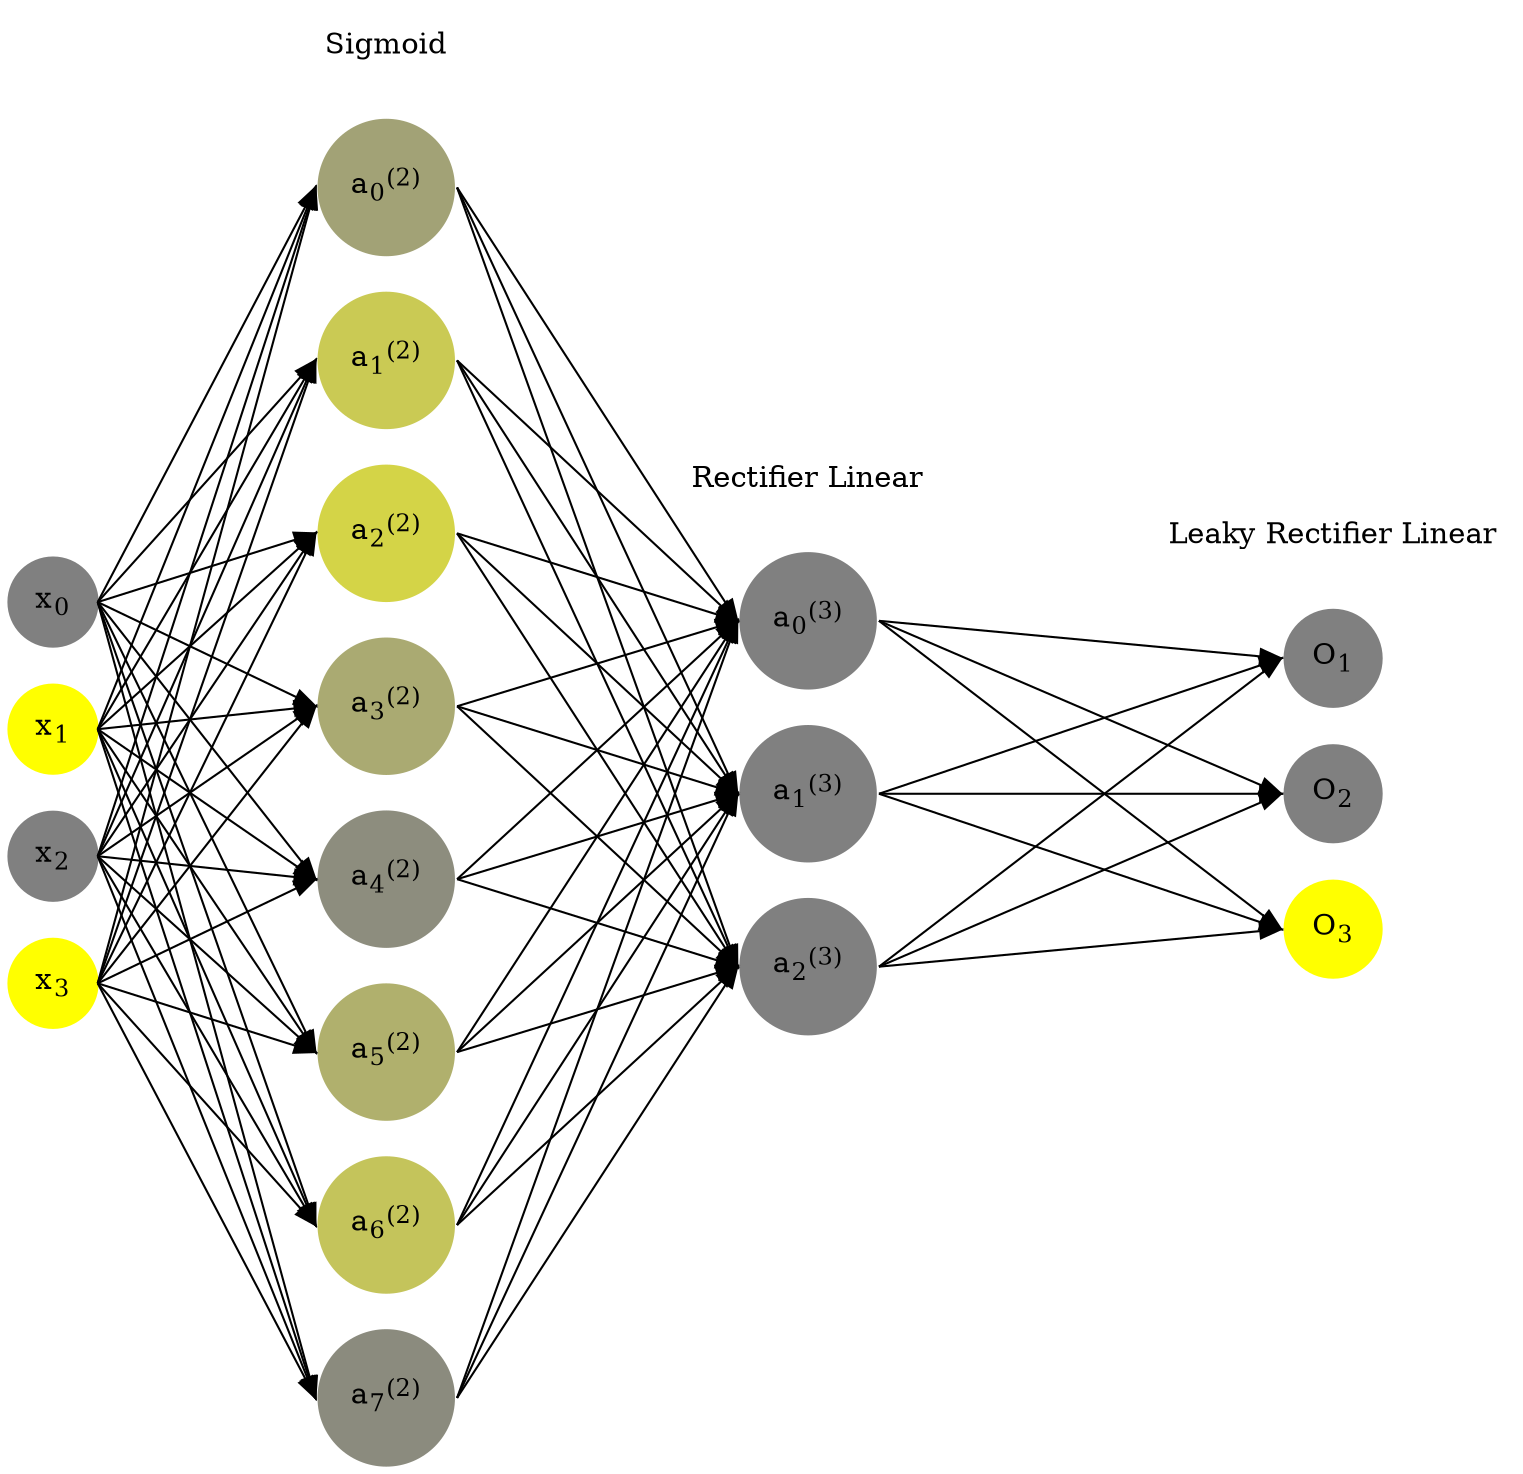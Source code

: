 digraph G {
	rankdir = LR;
	splines=false;
	edge[style=invis];
	ranksep= 1.4;
	{
	node [shape=circle, color="0.1667, 0.0, 0.5", style=filled, fillcolor="0.1667, 0.0, 0.5"];
	x0 [label=<x<sub>0</sub>>];
	}
	{
	node [shape=circle, color="0.1667, 1.0, 1.0", style=filled, fillcolor="0.1667, 1.0, 1.0"];
	x1 [label=<x<sub>1</sub>>];
	}
	{
	node [shape=circle, color="0.1667, 0.0, 0.5", style=filled, fillcolor="0.1667, 0.0, 0.5"];
	x2 [label=<x<sub>2</sub>>];
	}
	{
	node [shape=circle, color="0.1667, 1.0, 1.0", style=filled, fillcolor="0.1667, 1.0, 1.0"];
	x3 [label=<x<sub>3</sub>>];
	}
	{
	node [shape=circle, color="0.1667, 0.265709, 0.632855", style=filled, fillcolor="0.1667, 0.265709, 0.632855"];
	a02 [label=<a<sub>0</sub><sup>(2)</sup>>];
	}
	{
	node [shape=circle, color="0.1667, 0.582970, 0.791485", style=filled, fillcolor="0.1667, 0.582970, 0.791485"];
	a12 [label=<a<sub>1</sub><sup>(2)</sup>>];
	}
	{
	node [shape=circle, color="0.1667, 0.662234, 0.831117", style=filled, fillcolor="0.1667, 0.662234, 0.831117"];
	a22 [label=<a<sub>2</sub><sup>(2)</sup>>];
	}
	{
	node [shape=circle, color="0.1667, 0.330711, 0.665356", style=filled, fillcolor="0.1667, 0.330711, 0.665356"];
	a32 [label=<a<sub>3</sub><sup>(2)</sup>>];
	}
	{
	node [shape=circle, color="0.1667, 0.102007, 0.551003", style=filled, fillcolor="0.1667, 0.102007, 0.551003"];
	a42 [label=<a<sub>4</sub><sup>(2)</sup>>];
	}
	{
	node [shape=circle, color="0.1667, 0.375314, 0.687657", style=filled, fillcolor="0.1667, 0.375314, 0.687657"];
	a52 [label=<a<sub>5</sub><sup>(2)</sup>>];
	}
	{
	node [shape=circle, color="0.1667, 0.536863, 0.768431", style=filled, fillcolor="0.1667, 0.536863, 0.768431"];
	a62 [label=<a<sub>6</sub><sup>(2)</sup>>];
	}
	{
	node [shape=circle, color="0.1667, 0.090861, 0.545431", style=filled, fillcolor="0.1667, 0.090861, 0.545431"];
	a72 [label=<a<sub>7</sub><sup>(2)</sup>>];
	}
	{
	node [shape=circle, color="0.1667, 0.000000, 0.500000", style=filled, fillcolor="0.1667, 0.000000, 0.500000"];
	a03 [label=<a<sub>0</sub><sup>(3)</sup>>];
	}
	{
	node [shape=circle, color="0.1667, 0.000000, 0.500000", style=filled, fillcolor="0.1667, 0.000000, 0.500000"];
	a13 [label=<a<sub>1</sub><sup>(3)</sup>>];
	}
	{
	node [shape=circle, color="0.1667, 0.000000, 0.500000", style=filled, fillcolor="0.1667, 0.000000, 0.500000"];
	a23 [label=<a<sub>2</sub><sup>(3)</sup>>];
	}
	{
	node [shape=circle, color="0.1667, 0.0, 0.5", style=filled, fillcolor="0.1667, 0.0, 0.5"];
	O1 [label=<O<sub>1</sub>>];
	}
	{
	node [shape=circle, color="0.1667, 0.0, 0.5", style=filled, fillcolor="0.1667, 0.0, 0.5"];
	O2 [label=<O<sub>2</sub>>];
	}
	{
	node [shape=circle, color="0.1667, 1.0, 1.0", style=filled, fillcolor="0.1667, 1.0, 1.0"];
	O3 [label=<O<sub>3</sub>>];
	}
	{
	rank=same;
	x0->x1->x2->x3;
	}
	{
	rank=same;
	a02->a12->a22->a32->a42->a52->a62->a72;
	}
	{
	rank=same;
	a03->a13->a23;
	}
	{
	rank=same;
	O1->O2->O3;
	}
	l1 [shape=plaintext,label="Sigmoid"];
	l1->a02;
	{rank=same; l1;a02};
	l2 [shape=plaintext,label="Rectifier Linear"];
	l2->a03;
	{rank=same; l2;a03};
	l3 [shape=plaintext,label="Leaky Rectifier Linear"];
	l3->O1;
	{rank=same; l3;O1};
edge[style=solid, tailport=e, headport=w];
	{x0;x1;x2;x3} -> {a02;a12;a22;a32;a42;a52;a62;a72};
	{a02;a12;a22;a32;a42;a52;a62;a72} -> {a03;a13;a23};
	{a03;a13;a23} -> {O1,O2,O3};
}